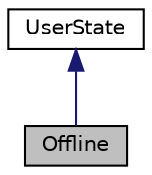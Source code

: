 digraph "Offline"
{
 // LATEX_PDF_SIZE
  edge [fontname="Helvetica",fontsize="10",labelfontname="Helvetica",labelfontsize="10"];
  node [fontname="Helvetica",fontsize="10",shape=record];
  Node1 [label="Offline",height=0.2,width=0.4,color="black", fillcolor="grey75", style="filled", fontcolor="black",tooltip="Concrete state representing an offline user."];
  Node2 -> Node1 [dir="back",color="midnightblue",fontsize="10",style="solid",fontname="Helvetica"];
  Node2 [label="UserState",height=0.2,width=0.4,color="black", fillcolor="white", style="filled",URL="$classUserState.html",tooltip="Abstract base class for user states in the State pattern."];
}
